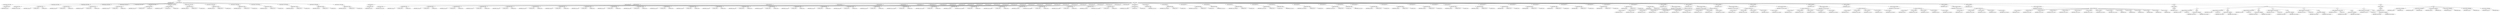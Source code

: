 digraph G {	
ranksep=.25;
	0 [label="MODULE"];
	1 [label="IDENTIFIERS:h_fltr"];
	0 -> 1;
	2 [label="VAR_DECLARE_LIST"];
	0 -> 2;
	3 [label="VAR_DECLARE  INPUT PORT"];
	2 -> 3;
	4 [label="VAR_DECLARE  INPUT"];
	3 -> 4;
	5 [label="IDENTIFIERS:tm3_clk_v0"];
	4 -> 5;
	16 [label="VAR_DECLARE  INPUT PORT"];
	2 -> 16;
	17 [label="VAR_DECLARE  INPUT"];
	16 -> 17;
	18 [label="IDENTIFIERS:vidin_new_data"];
	17 -> 18;
	29 [label="VAR_DECLARE  INPUT PORT"];
	2 -> 29;
	30 [label="VAR_DECLARE  INPUT"];
	29 -> 30;
	31 [label="IDENTIFIERS:vidin_in_f1"];
	30 -> 31;
	32 [label="NUMBERS DEC:15"];
	30 -> 32;
	33 [label="NUMBERS DEC:0"];
	30 -> 33;
	42 [label="VAR_DECLARE  INPUT PORT"];
	2 -> 42;
	43 [label="VAR_DECLARE  INPUT"];
	42 -> 43;
	44 [label="IDENTIFIERS:vidin_in_f2"];
	43 -> 44;
	45 [label="NUMBERS DEC:15"];
	43 -> 45;
	46 [label="NUMBERS DEC:0"];
	43 -> 46;
	55 [label="VAR_DECLARE  INPUT PORT"];
	2 -> 55;
	56 [label="VAR_DECLARE  INPUT"];
	55 -> 56;
	57 [label="IDENTIFIERS:vidin_in_f3"];
	56 -> 57;
	58 [label="NUMBERS DEC:15"];
	56 -> 58;
	59 [label="NUMBERS DEC:0"];
	56 -> 59;
	68 [label="VAR_DECLARE  INPUT PORT"];
	2 -> 68;
	69 [label="VAR_DECLARE  INPUT"];
	68 -> 69;
	70 [label="IDENTIFIERS:vidin_in_h1"];
	69 -> 70;
	71 [label="NUMBERS DEC:15"];
	69 -> 71;
	72 [label="NUMBERS DEC:0"];
	69 -> 72;
	81 [label="VAR_DECLARE  INPUT PORT"];
	2 -> 81;
	82 [label="VAR_DECLARE  INPUT"];
	81 -> 82;
	83 [label="IDENTIFIERS:vidin_in_h2"];
	82 -> 83;
	84 [label="NUMBERS DEC:15"];
	82 -> 84;
	85 [label="NUMBERS DEC:0"];
	82 -> 85;
	94 [label="VAR_DECLARE  INPUT PORT"];
	2 -> 94;
	95 [label="VAR_DECLARE  INPUT"];
	94 -> 95;
	96 [label="IDENTIFIERS:vidin_in_h3"];
	95 -> 96;
	97 [label="NUMBERS DEC:15"];
	95 -> 97;
	98 [label="NUMBERS DEC:0"];
	95 -> 98;
	107 [label="VAR_DECLARE  INPUT PORT"];
	2 -> 107;
	108 [label="VAR_DECLARE  INPUT"];
	107 -> 108;
	109 [label="IDENTIFIERS:vidin_in_h4"];
	108 -> 109;
	110 [label="NUMBERS DEC:15"];
	108 -> 110;
	111 [label="NUMBERS DEC:0"];
	108 -> 111;
	120 [label="VAR_DECLARE  OUTPUT PORT"];
	2 -> 120;
	121 [label="VAR_DECLARE  OUTPUT"];
	120 -> 121;
	122 [label="IDENTIFIERS:real_z_reg"];
	121 -> 122;
	123 [label="NUMBERS DEC:15"];
	121 -> 123;
	124 [label="NUMBERS DEC:0"];
	121 -> 124;
	133 [label="VAR_DECLARE  OUTPUT PORT"];
	2 -> 133;
	134 [label="VAR_DECLARE  OUTPUT"];
	133 -> 134;
	135 [label="IDENTIFIERS:imag_z_reg"];
	134 -> 135;
	136 [label="NUMBERS DEC:15"];
	134 -> 136;
	137 [label="NUMBERS DEC:0"];
	134 -> 137;
	146 [label="VAR_DECLARE  OUTPUT PORT"];
	2 -> 146;
	147 [label="VAR_DECLARE  OUTPUT"];
	146 -> 147;
	148 [label="IDENTIFIERS:real_p_reg"];
	147 -> 148;
	149 [label="NUMBERS DEC:15"];
	147 -> 149;
	150 [label="NUMBERS DEC:0"];
	147 -> 150;
	159 [label="VAR_DECLARE  OUTPUT PORT"];
	2 -> 159;
	160 [label="VAR_DECLARE  OUTPUT"];
	159 -> 160;
	161 [label="IDENTIFIERS:imag_p_reg"];
	160 -> 161;
	162 [label="NUMBERS DEC:15"];
	160 -> 162;
	163 [label="NUMBERS DEC:0"];
	160 -> 163;
	172 [label="VAR_DECLARE  OUTPUT PORT"];
	2 -> 172;
	173 [label="VAR_DECLARE  OUTPUT"];
	172 -> 173;
	174 [label="IDENTIFIERS:real_n_reg"];
	173 -> 174;
	175 [label="NUMBERS DEC:15"];
	173 -> 175;
	176 [label="NUMBERS DEC:0"];
	173 -> 176;
	185 [label="VAR_DECLARE  OUTPUT PORT"];
	2 -> 185;
	186 [label="VAR_DECLARE  OUTPUT"];
	185 -> 186;
	187 [label="IDENTIFIERS:imag_n_reg"];
	186 -> 187;
	188 [label="NUMBERS DEC:15"];
	186 -> 188;
	189 [label="NUMBERS DEC:0"];
	186 -> 189;
	198 [label="MODULE_ITEMS"];
	0 -> 198;
	199 [label="VAR_DECLARE_LIST"];
	198 -> 199;
	200 [label="VAR_DECLARE  INPUT"];
	199 -> 200;
	201 [label="IDENTIFIERS:tm3_clk_v0"];
	200 -> 201;
	207 [label="VAR_DECLARE_LIST"];
	198 -> 207;
	208 [label="VAR_DECLARE  INPUT"];
	207 -> 208;
	209 [label="IDENTIFIERS:vidin_new_data"];
	208 -> 209;
	215 [label="VAR_DECLARE_LIST"];
	198 -> 215;
	216 [label="VAR_DECLARE  INPUT"];
	215 -> 216;
	217 [label="IDENTIFIERS:vidin_in_f1"];
	216 -> 217;
	218 [label="NUMBERS DEC:15"];
	216 -> 218;
	219 [label="NUMBERS DEC:0"];
	216 -> 219;
	223 [label="VAR_DECLARE_LIST"];
	198 -> 223;
	224 [label="VAR_DECLARE  INPUT"];
	223 -> 224;
	225 [label="IDENTIFIERS:vidin_in_f2"];
	224 -> 225;
	226 [label="NUMBERS DEC:15"];
	224 -> 226;
	227 [label="NUMBERS DEC:0"];
	224 -> 227;
	231 [label="VAR_DECLARE_LIST"];
	198 -> 231;
	232 [label="VAR_DECLARE  INPUT"];
	231 -> 232;
	233 [label="IDENTIFIERS:vidin_in_f3"];
	232 -> 233;
	234 [label="NUMBERS DEC:15"];
	232 -> 234;
	235 [label="NUMBERS DEC:0"];
	232 -> 235;
	239 [label="VAR_DECLARE_LIST"];
	198 -> 239;
	240 [label="VAR_DECLARE  INPUT"];
	239 -> 240;
	241 [label="IDENTIFIERS:vidin_in_h1"];
	240 -> 241;
	242 [label="NUMBERS DEC:15"];
	240 -> 242;
	243 [label="NUMBERS DEC:0"];
	240 -> 243;
	247 [label="VAR_DECLARE_LIST"];
	198 -> 247;
	248 [label="VAR_DECLARE  INPUT"];
	247 -> 248;
	249 [label="IDENTIFIERS:vidin_in_h2"];
	248 -> 249;
	250 [label="NUMBERS DEC:15"];
	248 -> 250;
	251 [label="NUMBERS DEC:0"];
	248 -> 251;
	255 [label="VAR_DECLARE_LIST"];
	198 -> 255;
	256 [label="VAR_DECLARE  INPUT"];
	255 -> 256;
	257 [label="IDENTIFIERS:vidin_in_h3"];
	256 -> 257;
	258 [label="NUMBERS DEC:15"];
	256 -> 258;
	259 [label="NUMBERS DEC:0"];
	256 -> 259;
	263 [label="VAR_DECLARE_LIST"];
	198 -> 263;
	264 [label="VAR_DECLARE  INPUT"];
	263 -> 264;
	265 [label="IDENTIFIERS:vidin_in_h4"];
	264 -> 265;
	266 [label="NUMBERS DEC:15"];
	264 -> 266;
	267 [label="NUMBERS DEC:0"];
	264 -> 267;
	271 [label="VAR_DECLARE_LIST"];
	198 -> 271;
	272 [label="VAR_DECLARE  OUTPUT"];
	271 -> 272;
	273 [label="IDENTIFIERS:real_z_reg"];
	272 -> 273;
	274 [label="NUMBERS DEC:15"];
	272 -> 274;
	275 [label="NUMBERS DEC:0"];
	272 -> 275;
	279 [label="VAR_DECLARE_LIST"];
	198 -> 279;
	280 [label="VAR_DECLARE  REG"];
	279 -> 280;
	281 [label="IDENTIFIERS:real_z_reg"];
	280 -> 281;
	282 [label="NUMBERS DEC:15"];
	280 -> 282;
	283 [label="NUMBERS DEC:0"];
	280 -> 283;
	287 [label="VAR_DECLARE_LIST"];
	198 -> 287;
	288 [label="VAR_DECLARE  OUTPUT"];
	287 -> 288;
	289 [label="IDENTIFIERS:imag_z_reg"];
	288 -> 289;
	290 [label="NUMBERS DEC:15"];
	288 -> 290;
	291 [label="NUMBERS DEC:0"];
	288 -> 291;
	295 [label="VAR_DECLARE_LIST"];
	198 -> 295;
	296 [label="VAR_DECLARE  REG"];
	295 -> 296;
	297 [label="IDENTIFIERS:imag_z_reg"];
	296 -> 297;
	298 [label="NUMBERS DEC:15"];
	296 -> 298;
	299 [label="NUMBERS DEC:0"];
	296 -> 299;
	303 [label="VAR_DECLARE_LIST"];
	198 -> 303;
	304 [label="VAR_DECLARE  OUTPUT"];
	303 -> 304;
	305 [label="IDENTIFIERS:real_p_reg"];
	304 -> 305;
	306 [label="NUMBERS DEC:15"];
	304 -> 306;
	307 [label="NUMBERS DEC:0"];
	304 -> 307;
	311 [label="VAR_DECLARE_LIST"];
	198 -> 311;
	312 [label="VAR_DECLARE  REG"];
	311 -> 312;
	313 [label="IDENTIFIERS:real_p_reg"];
	312 -> 313;
	314 [label="NUMBERS DEC:15"];
	312 -> 314;
	315 [label="NUMBERS DEC:0"];
	312 -> 315;
	319 [label="VAR_DECLARE_LIST"];
	198 -> 319;
	320 [label="VAR_DECLARE  OUTPUT"];
	319 -> 320;
	321 [label="IDENTIFIERS:imag_p_reg"];
	320 -> 321;
	322 [label="NUMBERS DEC:15"];
	320 -> 322;
	323 [label="NUMBERS DEC:0"];
	320 -> 323;
	327 [label="VAR_DECLARE_LIST"];
	198 -> 327;
	328 [label="VAR_DECLARE  REG"];
	327 -> 328;
	329 [label="IDENTIFIERS:imag_p_reg"];
	328 -> 329;
	330 [label="NUMBERS DEC:15"];
	328 -> 330;
	331 [label="NUMBERS DEC:0"];
	328 -> 331;
	335 [label="VAR_DECLARE_LIST"];
	198 -> 335;
	336 [label="VAR_DECLARE  OUTPUT"];
	335 -> 336;
	337 [label="IDENTIFIERS:real_n_reg"];
	336 -> 337;
	338 [label="NUMBERS DEC:15"];
	336 -> 338;
	339 [label="NUMBERS DEC:0"];
	336 -> 339;
	343 [label="VAR_DECLARE_LIST"];
	198 -> 343;
	344 [label="VAR_DECLARE  REG"];
	343 -> 344;
	345 [label="IDENTIFIERS:real_n_reg"];
	344 -> 345;
	346 [label="NUMBERS DEC:15"];
	344 -> 346;
	347 [label="NUMBERS DEC:0"];
	344 -> 347;
	351 [label="VAR_DECLARE_LIST"];
	198 -> 351;
	352 [label="VAR_DECLARE  OUTPUT"];
	351 -> 352;
	353 [label="IDENTIFIERS:imag_n_reg"];
	352 -> 353;
	354 [label="NUMBERS DEC:15"];
	352 -> 354;
	355 [label="NUMBERS DEC:0"];
	352 -> 355;
	359 [label="VAR_DECLARE_LIST"];
	198 -> 359;
	360 [label="VAR_DECLARE  REG"];
	359 -> 360;
	361 [label="IDENTIFIERS:imag_n_reg"];
	360 -> 361;
	362 [label="NUMBERS DEC:15"];
	360 -> 362;
	363 [label="NUMBERS DEC:0"];
	360 -> 363;
	367 [label="VAR_DECLARE_LIST"];
	198 -> 367;
	368 [label="VAR_DECLARE  WIRE"];
	367 -> 368;
	369 [label="IDENTIFIERS:vidin_out_temp_f1"];
	368 -> 369;
	370 [label="NUMBERS DEC:27"];
	368 -> 370;
	371 [label="NUMBERS DEC:0"];
	368 -> 371;
	375 [label="VAR_DECLARE_LIST"];
	198 -> 375;
	376 [label="VAR_DECLARE  REG"];
	375 -> 376;
	377 [label="IDENTIFIERS:vidin_out_reg_f1"];
	376 -> 377;
	378 [label="NUMBERS DEC:27"];
	376 -> 378;
	379 [label="NUMBERS DEC:0"];
	376 -> 379;
	383 [label="VAR_DECLARE_LIST"];
	198 -> 383;
	384 [label="VAR_DECLARE  WIRE"];
	383 -> 384;
	385 [label="IDENTIFIERS:my_fir_rdy_f1"];
	384 -> 385;
	391 [label="VAR_DECLARE_LIST"];
	198 -> 391;
	392 [label="VAR_DECLARE  WIRE"];
	391 -> 392;
	393 [label="IDENTIFIERS:vidin_out_temp_f2"];
	392 -> 393;
	394 [label="NUMBERS DEC:27"];
	392 -> 394;
	395 [label="NUMBERS DEC:0"];
	392 -> 395;
	399 [label="VAR_DECLARE_LIST"];
	198 -> 399;
	400 [label="VAR_DECLARE  REG"];
	399 -> 400;
	401 [label="IDENTIFIERS:vidin_out_reg_f2"];
	400 -> 401;
	402 [label="NUMBERS DEC:27"];
	400 -> 402;
	403 [label="NUMBERS DEC:0"];
	400 -> 403;
	407 [label="VAR_DECLARE_LIST"];
	198 -> 407;
	408 [label="VAR_DECLARE  WIRE"];
	407 -> 408;
	409 [label="IDENTIFIERS:my_fir_rdy_f2"];
	408 -> 409;
	415 [label="VAR_DECLARE_LIST"];
	198 -> 415;
	416 [label="VAR_DECLARE  WIRE"];
	415 -> 416;
	417 [label="IDENTIFIERS:vidin_out_temp_f3"];
	416 -> 417;
	418 [label="NUMBERS DEC:27"];
	416 -> 418;
	419 [label="NUMBERS DEC:0"];
	416 -> 419;
	423 [label="VAR_DECLARE_LIST"];
	198 -> 423;
	424 [label="VAR_DECLARE  REG"];
	423 -> 424;
	425 [label="IDENTIFIERS:vidin_out_reg_f3"];
	424 -> 425;
	426 [label="NUMBERS DEC:27"];
	424 -> 426;
	427 [label="NUMBERS DEC:0"];
	424 -> 427;
	431 [label="VAR_DECLARE_LIST"];
	198 -> 431;
	432 [label="VAR_DECLARE  WIRE"];
	431 -> 432;
	433 [label="IDENTIFIERS:my_fir_rdy_f3"];
	432 -> 433;
	439 [label="VAR_DECLARE_LIST"];
	198 -> 439;
	440 [label="VAR_DECLARE  WIRE"];
	439 -> 440;
	441 [label="IDENTIFIERS:vidin_out_temp_h1"];
	440 -> 441;
	442 [label="NUMBERS DEC:27"];
	440 -> 442;
	443 [label="NUMBERS DEC:0"];
	440 -> 443;
	447 [label="VAR_DECLARE_LIST"];
	198 -> 447;
	448 [label="VAR_DECLARE  REG"];
	447 -> 448;
	449 [label="IDENTIFIERS:vidin_out_reg_h1"];
	448 -> 449;
	450 [label="NUMBERS DEC:27"];
	448 -> 450;
	451 [label="NUMBERS DEC:0"];
	448 -> 451;
	455 [label="VAR_DECLARE_LIST"];
	198 -> 455;
	456 [label="VAR_DECLARE  WIRE"];
	455 -> 456;
	457 [label="IDENTIFIERS:my_fir_rdy_h1"];
	456 -> 457;
	463 [label="VAR_DECLARE_LIST"];
	198 -> 463;
	464 [label="VAR_DECLARE  WIRE"];
	463 -> 464;
	465 [label="IDENTIFIERS:vidin_out_temp_h2"];
	464 -> 465;
	466 [label="NUMBERS DEC:27"];
	464 -> 466;
	467 [label="NUMBERS DEC:0"];
	464 -> 467;
	471 [label="VAR_DECLARE_LIST"];
	198 -> 471;
	472 [label="VAR_DECLARE  REG"];
	471 -> 472;
	473 [label="IDENTIFIERS:vidin_out_reg_h2"];
	472 -> 473;
	474 [label="NUMBERS DEC:27"];
	472 -> 474;
	475 [label="NUMBERS DEC:0"];
	472 -> 475;
	479 [label="VAR_DECLARE_LIST"];
	198 -> 479;
	480 [label="VAR_DECLARE  WIRE"];
	479 -> 480;
	481 [label="IDENTIFIERS:my_fir_rdy_h2"];
	480 -> 481;
	487 [label="VAR_DECLARE_LIST"];
	198 -> 487;
	488 [label="VAR_DECLARE  WIRE"];
	487 -> 488;
	489 [label="IDENTIFIERS:vidin_out_temp_h3"];
	488 -> 489;
	490 [label="NUMBERS DEC:27"];
	488 -> 490;
	491 [label="NUMBERS DEC:0"];
	488 -> 491;
	495 [label="VAR_DECLARE_LIST"];
	198 -> 495;
	496 [label="VAR_DECLARE  REG"];
	495 -> 496;
	497 [label="IDENTIFIERS:vidin_out_reg_h3"];
	496 -> 497;
	498 [label="NUMBERS DEC:27"];
	496 -> 498;
	499 [label="NUMBERS DEC:0"];
	496 -> 499;
	503 [label="VAR_DECLARE_LIST"];
	198 -> 503;
	504 [label="VAR_DECLARE  WIRE"];
	503 -> 504;
	505 [label="IDENTIFIERS:my_fir_rdy_h3"];
	504 -> 505;
	511 [label="VAR_DECLARE_LIST"];
	198 -> 511;
	512 [label="VAR_DECLARE  WIRE"];
	511 -> 512;
	513 [label="IDENTIFIERS:vidin_out_temp_h4"];
	512 -> 513;
	514 [label="NUMBERS DEC:27"];
	512 -> 514;
	515 [label="NUMBERS DEC:0"];
	512 -> 515;
	519 [label="VAR_DECLARE_LIST"];
	198 -> 519;
	520 [label="VAR_DECLARE  REG"];
	519 -> 520;
	521 [label="IDENTIFIERS:vidin_out_reg_h4"];
	520 -> 521;
	522 [label="NUMBERS DEC:27"];
	520 -> 522;
	523 [label="NUMBERS DEC:0"];
	520 -> 523;
	527 [label="VAR_DECLARE_LIST"];
	198 -> 527;
	528 [label="VAR_DECLARE  WIRE"];
	527 -> 528;
	529 [label="IDENTIFIERS:my_fir_rdy_h4"];
	528 -> 529;
	535 [label="VAR_DECLARE_LIST"];
	198 -> 535;
	536 [label="VAR_DECLARE  WIRE"];
	535 -> 536;
	537 [label="IDENTIFIERS:sum_tmp_1"];
	536 -> 537;
	538 [label="NUMBERS DEC:28"];
	536 -> 538;
	539 [label="NUMBERS DEC:0"];
	536 -> 539;
	543 [label="VAR_DECLARE_LIST"];
	198 -> 543;
	544 [label="VAR_DECLARE  WIRE"];
	543 -> 544;
	545 [label="IDENTIFIERS:sum_tmp_2"];
	544 -> 545;
	546 [label="NUMBERS DEC:28"];
	544 -> 546;
	547 [label="NUMBERS DEC:0"];
	544 -> 547;
	551 [label="VAR_DECLARE_LIST"];
	198 -> 551;
	552 [label="VAR_DECLARE  WIRE"];
	551 -> 552;
	553 [label="IDENTIFIERS:sum_tmp_3"];
	552 -> 553;
	554 [label="NUMBERS DEC:28"];
	552 -> 554;
	555 [label="NUMBERS DEC:0"];
	552 -> 555;
	559 [label="VAR_DECLARE_LIST"];
	198 -> 559;
	560 [label="VAR_DECLARE  WIRE"];
	559 -> 560;
	561 [label="IDENTIFIERS:sum_tmp_4"];
	560 -> 561;
	562 [label="NUMBERS DEC:28"];
	560 -> 562;
	563 [label="NUMBERS DEC:0"];
	560 -> 563;
	567 [label="VAR_DECLARE_LIST"];
	198 -> 567;
	568 [label="VAR_DECLARE  WIRE"];
	567 -> 568;
	569 [label="IDENTIFIERS:sum_tmp_5"];
	568 -> 569;
	570 [label="NUMBERS DEC:30"];
	568 -> 570;
	571 [label="NUMBERS DEC:0"];
	568 -> 571;
	575 [label="VAR_DECLARE_LIST"];
	198 -> 575;
	576 [label="VAR_DECLARE  WIRE"];
	575 -> 576;
	577 [label="IDENTIFIERS:real_p"];
	576 -> 577;
	578 [label="NUMBERS DEC:15"];
	576 -> 578;
	579 [label="NUMBERS DEC:0"];
	576 -> 579;
	583 [label="VAR_DECLARE_LIST"];
	198 -> 583;
	584 [label="VAR_DECLARE  WIRE"];
	583 -> 584;
	585 [label="IDENTIFIERS:imag_p"];
	584 -> 585;
	586 [label="NUMBERS DEC:15"];
	584 -> 586;
	587 [label="NUMBERS DEC:0"];
	584 -> 587;
	591 [label="VAR_DECLARE_LIST"];
	198 -> 591;
	592 [label="VAR_DECLARE  WIRE"];
	591 -> 592;
	593 [label="IDENTIFIERS:real_z"];
	592 -> 593;
	594 [label="NUMBERS DEC:15"];
	592 -> 594;
	595 [label="NUMBERS DEC:0"];
	592 -> 595;
	599 [label="VAR_DECLARE_LIST"];
	198 -> 599;
	600 [label="VAR_DECLARE  WIRE"];
	599 -> 600;
	601 [label="IDENTIFIERS:imag_z"];
	600 -> 601;
	602 [label="NUMBERS DEC:15"];
	600 -> 602;
	603 [label="NUMBERS DEC:0"];
	600 -> 603;
	607 [label="VAR_DECLARE_LIST"];
	198 -> 607;
	608 [label="VAR_DECLARE  WIRE"];
	607 -> 608;
	609 [label="IDENTIFIERS:real_n"];
	608 -> 609;
	610 [label="NUMBERS DEC:15"];
	608 -> 610;
	611 [label="NUMBERS DEC:0"];
	608 -> 611;
	615 [label="VAR_DECLARE_LIST"];
	198 -> 615;
	616 [label="VAR_DECLARE  WIRE"];
	615 -> 616;
	617 [label="IDENTIFIERS:imag_n"];
	616 -> 617;
	618 [label="NUMBERS DEC:15"];
	616 -> 618;
	619 [label="NUMBERS DEC:0"];
	616 -> 619;
	623 [label="VAR_DECLARE_LIST"];
	198 -> 623;
	624 [label="VAR_DECLARE  WIRE"];
	623 -> 624;
	625 [label="IDENTIFIERS:tmp"];
	624 -> 625;
	626 [label="NUMBERS DEC:16"];
	624 -> 626;
	627 [label="NUMBERS DEC:0"];
	624 -> 627;
	631 [label="MODULE_INSTANCE"];
	198 -> 631;
	632 [label="IDENTIFIERS:my_fir_f1"];
	631 -> 632;
	633 [label="MODULE_NAMED_INSTANCE"];
	631 -> 633;
	634 [label="IDENTIFIERS:your_instance_name_f1"];
	633 -> 634;
	635 [label="MODULE_CONNECT_LIST"];
	633 -> 635;
	636 [label="MODULE_CONNECT"];
	635 -> 636;
	638 [label="IDENTIFIERS:tm3_clk_v0"];
	636 -> 638;
	639 [label="MODULE_CONNECT"];
	635 -> 639;
	641 [label="IDENTIFIERS:vidin_new_data"];
	639 -> 641;
	642 [label="MODULE_CONNECT"];
	635 -> 642;
	644 [label="IDENTIFIERS:my_fir_rdy_f1"];
	642 -> 644;
	645 [label="MODULE_CONNECT"];
	635 -> 645;
	647 [label="IDENTIFIERS:vidin_in_f2"];
	645 -> 647;
	648 [label="MODULE_CONNECT"];
	635 -> 648;
	650 [label="IDENTIFIERS:vidin_out_temp_f1"];
	648 -> 650;
	652 [label="MODULE_INSTANCE"];
	198 -> 652;
	653 [label="IDENTIFIERS:my_fir_f2"];
	652 -> 653;
	654 [label="MODULE_NAMED_INSTANCE"];
	652 -> 654;
	655 [label="IDENTIFIERS:your_instance_name_f2"];
	654 -> 655;
	656 [label="MODULE_CONNECT_LIST"];
	654 -> 656;
	657 [label="MODULE_CONNECT"];
	656 -> 657;
	659 [label="IDENTIFIERS:tm3_clk_v0"];
	657 -> 659;
	660 [label="MODULE_CONNECT"];
	656 -> 660;
	662 [label="IDENTIFIERS:vidin_new_data"];
	660 -> 662;
	663 [label="MODULE_CONNECT"];
	656 -> 663;
	665 [label="IDENTIFIERS:my_fir_rdy_f2"];
	663 -> 665;
	666 [label="MODULE_CONNECT"];
	656 -> 666;
	668 [label="IDENTIFIERS:vidin_in_f1"];
	666 -> 668;
	669 [label="MODULE_CONNECT"];
	656 -> 669;
	671 [label="IDENTIFIERS:vidin_out_temp_f2"];
	669 -> 671;
	673 [label="MODULE_INSTANCE"];
	198 -> 673;
	674 [label="IDENTIFIERS:my_fir_f3"];
	673 -> 674;
	675 [label="MODULE_NAMED_INSTANCE"];
	673 -> 675;
	676 [label="IDENTIFIERS:your_instance_name_f3"];
	675 -> 676;
	677 [label="MODULE_CONNECT_LIST"];
	675 -> 677;
	678 [label="MODULE_CONNECT"];
	677 -> 678;
	680 [label="IDENTIFIERS:tm3_clk_v0"];
	678 -> 680;
	681 [label="MODULE_CONNECT"];
	677 -> 681;
	683 [label="IDENTIFIERS:vidin_new_data"];
	681 -> 683;
	684 [label="MODULE_CONNECT"];
	677 -> 684;
	686 [label="IDENTIFIERS:my_fir_rdy_f3"];
	684 -> 686;
	687 [label="MODULE_CONNECT"];
	677 -> 687;
	689 [label="IDENTIFIERS:vidin_in_f3"];
	687 -> 689;
	690 [label="MODULE_CONNECT"];
	677 -> 690;
	692 [label="IDENTIFIERS:vidin_out_temp_f3"];
	690 -> 692;
	694 [label="MODULE_INSTANCE"];
	198 -> 694;
	695 [label="IDENTIFIERS:my_fir_h1"];
	694 -> 695;
	696 [label="MODULE_NAMED_INSTANCE"];
	694 -> 696;
	697 [label="IDENTIFIERS:your_instance_name_h1"];
	696 -> 697;
	698 [label="MODULE_CONNECT_LIST"];
	696 -> 698;
	699 [label="MODULE_CONNECT"];
	698 -> 699;
	701 [label="IDENTIFIERS:tm3_clk_v0"];
	699 -> 701;
	702 [label="MODULE_CONNECT"];
	698 -> 702;
	704 [label="IDENTIFIERS:vidin_new_data"];
	702 -> 704;
	705 [label="MODULE_CONNECT"];
	698 -> 705;
	707 [label="IDENTIFIERS:my_fir_rdy_h1"];
	705 -> 707;
	708 [label="MODULE_CONNECT"];
	698 -> 708;
	710 [label="IDENTIFIERS:vidin_in_h2"];
	708 -> 710;
	711 [label="MODULE_CONNECT"];
	698 -> 711;
	713 [label="IDENTIFIERS:vidin_out_temp_h1"];
	711 -> 713;
	715 [label="MODULE_INSTANCE"];
	198 -> 715;
	716 [label="IDENTIFIERS:my_fir_h2"];
	715 -> 716;
	717 [label="MODULE_NAMED_INSTANCE"];
	715 -> 717;
	718 [label="IDENTIFIERS:your_instance_name_h2"];
	717 -> 718;
	719 [label="MODULE_CONNECT_LIST"];
	717 -> 719;
	720 [label="MODULE_CONNECT"];
	719 -> 720;
	722 [label="IDENTIFIERS:tm3_clk_v0"];
	720 -> 722;
	723 [label="MODULE_CONNECT"];
	719 -> 723;
	725 [label="IDENTIFIERS:vidin_new_data"];
	723 -> 725;
	726 [label="MODULE_CONNECT"];
	719 -> 726;
	728 [label="IDENTIFIERS:my_fir_rdy_h2"];
	726 -> 728;
	729 [label="MODULE_CONNECT"];
	719 -> 729;
	731 [label="IDENTIFIERS:vidin_in_h1"];
	729 -> 731;
	732 [label="MODULE_CONNECT"];
	719 -> 732;
	734 [label="IDENTIFIERS:vidin_out_temp_h2"];
	732 -> 734;
	736 [label="MODULE_INSTANCE"];
	198 -> 736;
	737 [label="IDENTIFIERS:my_fir_h3"];
	736 -> 737;
	738 [label="MODULE_NAMED_INSTANCE"];
	736 -> 738;
	739 [label="IDENTIFIERS:your_instance_name_h3"];
	738 -> 739;
	740 [label="MODULE_CONNECT_LIST"];
	738 -> 740;
	741 [label="MODULE_CONNECT"];
	740 -> 741;
	743 [label="IDENTIFIERS:tm3_clk_v0"];
	741 -> 743;
	744 [label="MODULE_CONNECT"];
	740 -> 744;
	746 [label="IDENTIFIERS:vidin_new_data"];
	744 -> 746;
	747 [label="MODULE_CONNECT"];
	740 -> 747;
	749 [label="IDENTIFIERS:my_fir_rdy_h3"];
	747 -> 749;
	750 [label="MODULE_CONNECT"];
	740 -> 750;
	752 [label="IDENTIFIERS:vidin_in_h4"];
	750 -> 752;
	753 [label="MODULE_CONNECT"];
	740 -> 753;
	755 [label="IDENTIFIERS:vidin_out_temp_h3"];
	753 -> 755;
	757 [label="MODULE_INSTANCE"];
	198 -> 757;
	758 [label="IDENTIFIERS:my_fir_h4"];
	757 -> 758;
	759 [label="MODULE_NAMED_INSTANCE"];
	757 -> 759;
	760 [label="IDENTIFIERS:your_instance_name_h4"];
	759 -> 760;
	761 [label="MODULE_CONNECT_LIST"];
	759 -> 761;
	762 [label="MODULE_CONNECT"];
	761 -> 762;
	764 [label="IDENTIFIERS:tm3_clk_v0"];
	762 -> 764;
	765 [label="MODULE_CONNECT"];
	761 -> 765;
	767 [label="IDENTIFIERS:vidin_new_data"];
	765 -> 767;
	768 [label="MODULE_CONNECT"];
	761 -> 768;
	770 [label="IDENTIFIERS:my_fir_rdy_h4"];
	768 -> 770;
	771 [label="MODULE_CONNECT"];
	761 -> 771;
	773 [label="IDENTIFIERS:vidin_in_h3"];
	771 -> 773;
	774 [label="MODULE_CONNECT"];
	761 -> 774;
	776 [label="IDENTIFIERS:vidin_out_temp_h4"];
	774 -> 776;
	778 [label="MODULE_INSTANCE"];
	198 -> 778;
	779 [label="IDENTIFIERS:steer_fltr"];
	778 -> 779;
	780 [label="MODULE_NAMED_INSTANCE"];
	778 -> 780;
	781 [label="IDENTIFIERS:my_steer_fltr_inst"];
	780 -> 781;
	782 [label="MODULE_CONNECT_LIST"];
	780 -> 782;
	783 [label="MODULE_CONNECT"];
	782 -> 783;
	785 [label="IDENTIFIERS:tm3_clk_v0"];
	783 -> 785;
	786 [label="MODULE_CONNECT"];
	782 -> 786;
	788 [label="IDENTIFIERS:vidin_new_data"];
	786 -> 788;
	789 [label="MODULE_CONNECT"];
	782 -> 789;
	791 [label="IDENTIFIERS:vidin_out_reg_f1"];
	789 -> 791;
	792 [label="MODULE_CONNECT"];
	782 -> 792;
	794 [label="IDENTIFIERS:vidin_out_reg_f2"];
	792 -> 794;
	795 [label="MODULE_CONNECT"];
	782 -> 795;
	797 [label="IDENTIFIERS:vidin_out_reg_f3"];
	795 -> 797;
	798 [label="MODULE_CONNECT"];
	782 -> 798;
	800 [label="IDENTIFIERS:vidin_out_reg_h1"];
	798 -> 800;
	801 [label="MODULE_CONNECT"];
	782 -> 801;
	803 [label="IDENTIFIERS:vidin_out_reg_h2"];
	801 -> 803;
	804 [label="MODULE_CONNECT"];
	782 -> 804;
	806 [label="IDENTIFIERS:vidin_out_reg_h3"];
	804 -> 806;
	807 [label="MODULE_CONNECT"];
	782 -> 807;
	809 [label="IDENTIFIERS:vidin_out_reg_h4"];
	807 -> 809;
	810 [label="MODULE_CONNECT"];
	782 -> 810;
	812 [label="IDENTIFIERS:real_z"];
	810 -> 812;
	813 [label="MODULE_CONNECT"];
	782 -> 813;
	815 [label="IDENTIFIERS:imag_z"];
	813 -> 815;
	816 [label="MODULE_CONNECT"];
	782 -> 816;
	818 [label="IDENTIFIERS:real_p"];
	816 -> 818;
	819 [label="MODULE_CONNECT"];
	782 -> 819;
	821 [label="IDENTIFIERS:imag_p"];
	819 -> 821;
	822 [label="MODULE_CONNECT"];
	782 -> 822;
	824 [label="IDENTIFIERS:real_n"];
	822 -> 824;
	825 [label="MODULE_CONNECT"];
	782 -> 825;
	827 [label="IDENTIFIERS:imag_n"];
	825 -> 827;
	829 [label="ALWAYS"];
	198 -> 829;
	830 [label="DELAY_CONTROL"];
	829 -> 830;
	831 [label="POSEDGE"];
	830 -> 831;
	832 [label="IDENTIFIERS:tm3_clk_v0"];
	831 -> 832;
	833 [label="BLOCK"];
	829 -> 833;
	834 [label="IF"];
	833 -> 834;
	835 [label="BINARY_OPERATION LOGICAL_EQUAL"];
	834 -> 835;
	836 [label="IDENTIFIERS:my_fir_rdy_f1"];
	835 -> 836;
	837 [label="NUMBERS BIN:1"];
	835 -> 837;
	838 [label="BLOCK"];
	834 -> 838;
	839 [label="NON_BLOCKING_STATEMENT"];
	838 -> 839;
	840 [label="IDENTIFIERS:vidin_out_reg_f1"];
	839 -> 840;
	841 [label="IDENTIFIERS:vidin_out_temp_f1"];
	839 -> 841;
	843 [label="IF"];
	833 -> 843;
	844 [label="BINARY_OPERATION LOGICAL_EQUAL"];
	843 -> 844;
	845 [label="IDENTIFIERS:my_fir_rdy_f2"];
	844 -> 845;
	846 [label="NUMBERS BIN:1"];
	844 -> 846;
	847 [label="BLOCK"];
	843 -> 847;
	848 [label="NON_BLOCKING_STATEMENT"];
	847 -> 848;
	849 [label="IDENTIFIERS:vidin_out_reg_f2"];
	848 -> 849;
	850 [label="IDENTIFIERS:vidin_out_temp_f2"];
	848 -> 850;
	852 [label="IF"];
	833 -> 852;
	853 [label="BINARY_OPERATION LOGICAL_EQUAL"];
	852 -> 853;
	854 [label="IDENTIFIERS:my_fir_rdy_f3"];
	853 -> 854;
	855 [label="NUMBERS BIN:1"];
	853 -> 855;
	856 [label="BLOCK"];
	852 -> 856;
	857 [label="NON_BLOCKING_STATEMENT"];
	856 -> 857;
	858 [label="IDENTIFIERS:vidin_out_reg_f3"];
	857 -> 858;
	859 [label="IDENTIFIERS:vidin_out_temp_f3"];
	857 -> 859;
	861 [label="IF"];
	833 -> 861;
	862 [label="BINARY_OPERATION LOGICAL_EQUAL"];
	861 -> 862;
	863 [label="IDENTIFIERS:my_fir_rdy_h1"];
	862 -> 863;
	864 [label="NUMBERS BIN:1"];
	862 -> 864;
	865 [label="BLOCK"];
	861 -> 865;
	866 [label="NON_BLOCKING_STATEMENT"];
	865 -> 866;
	867 [label="IDENTIFIERS:vidin_out_reg_h1"];
	866 -> 867;
	868 [label="IDENTIFIERS:vidin_out_temp_h1"];
	866 -> 868;
	870 [label="IF"];
	833 -> 870;
	871 [label="BINARY_OPERATION LOGICAL_EQUAL"];
	870 -> 871;
	872 [label="IDENTIFIERS:my_fir_rdy_h2"];
	871 -> 872;
	873 [label="NUMBERS BIN:1"];
	871 -> 873;
	874 [label="BLOCK"];
	870 -> 874;
	875 [label="NON_BLOCKING_STATEMENT"];
	874 -> 875;
	876 [label="IDENTIFIERS:vidin_out_reg_h2"];
	875 -> 876;
	877 [label="IDENTIFIERS:vidin_out_temp_h2"];
	875 -> 877;
	879 [label="IF"];
	833 -> 879;
	880 [label="BINARY_OPERATION LOGICAL_EQUAL"];
	879 -> 880;
	881 [label="IDENTIFIERS:my_fir_rdy_h3"];
	880 -> 881;
	882 [label="NUMBERS BIN:1"];
	880 -> 882;
	883 [label="BLOCK"];
	879 -> 883;
	884 [label="NON_BLOCKING_STATEMENT"];
	883 -> 884;
	885 [label="IDENTIFIERS:vidin_out_reg_h3"];
	884 -> 885;
	886 [label="IDENTIFIERS:vidin_out_temp_h3"];
	884 -> 886;
	888 [label="IF"];
	833 -> 888;
	889 [label="BINARY_OPERATION LOGICAL_EQUAL"];
	888 -> 889;
	890 [label="IDENTIFIERS:my_fir_rdy_h4"];
	889 -> 890;
	891 [label="NUMBERS BIN:1"];
	889 -> 891;
	892 [label="BLOCK"];
	888 -> 892;
	893 [label="NON_BLOCKING_STATEMENT"];
	892 -> 893;
	894 [label="IDENTIFIERS:vidin_out_reg_h4"];
	893 -> 894;
	895 [label="IDENTIFIERS:vidin_out_temp_h4"];
	893 -> 895;
	897 [label="ALWAYS"];
	198 -> 897;
	898 [label="DELAY_CONTROL"];
	897 -> 898;
	899 [label="POSEDGE"];
	898 -> 899;
	900 [label="IDENTIFIERS:tm3_clk_v0"];
	899 -> 900;
	901 [label="BLOCK"];
	897 -> 901;
	902 [label="NON_BLOCKING_STATEMENT"];
	901 -> 902;
	903 [label="IDENTIFIERS:real_z_reg"];
	902 -> 903;
	904 [label="IDENTIFIERS:real_z"];
	902 -> 904;
	905 [label="NON_BLOCKING_STATEMENT"];
	901 -> 905;
	906 [label="IDENTIFIERS:imag_z_reg"];
	905 -> 906;
	907 [label="IDENTIFIERS:imag_z"];
	905 -> 907;
	908 [label="NON_BLOCKING_STATEMENT"];
	901 -> 908;
	909 [label="IDENTIFIERS:real_p_reg"];
	908 -> 909;
	910 [label="IDENTIFIERS:real_p"];
	908 -> 910;
	911 [label="NON_BLOCKING_STATEMENT"];
	901 -> 911;
	912 [label="IDENTIFIERS:imag_p_reg"];
	911 -> 912;
	913 [label="IDENTIFIERS:imag_p"];
	911 -> 913;
	914 [label="NON_BLOCKING_STATEMENT"];
	901 -> 914;
	915 [label="IDENTIFIERS:real_n_reg"];
	914 -> 915;
	916 [label="IDENTIFIERS:real_n"];
	914 -> 916;
	917 [label="NON_BLOCKING_STATEMENT"];
	901 -> 917;
	918 [label="IDENTIFIERS:imag_n_reg"];
	917 -> 918;
	919 [label="IDENTIFIERS:imag_n"];
	917 -> 919;
}
